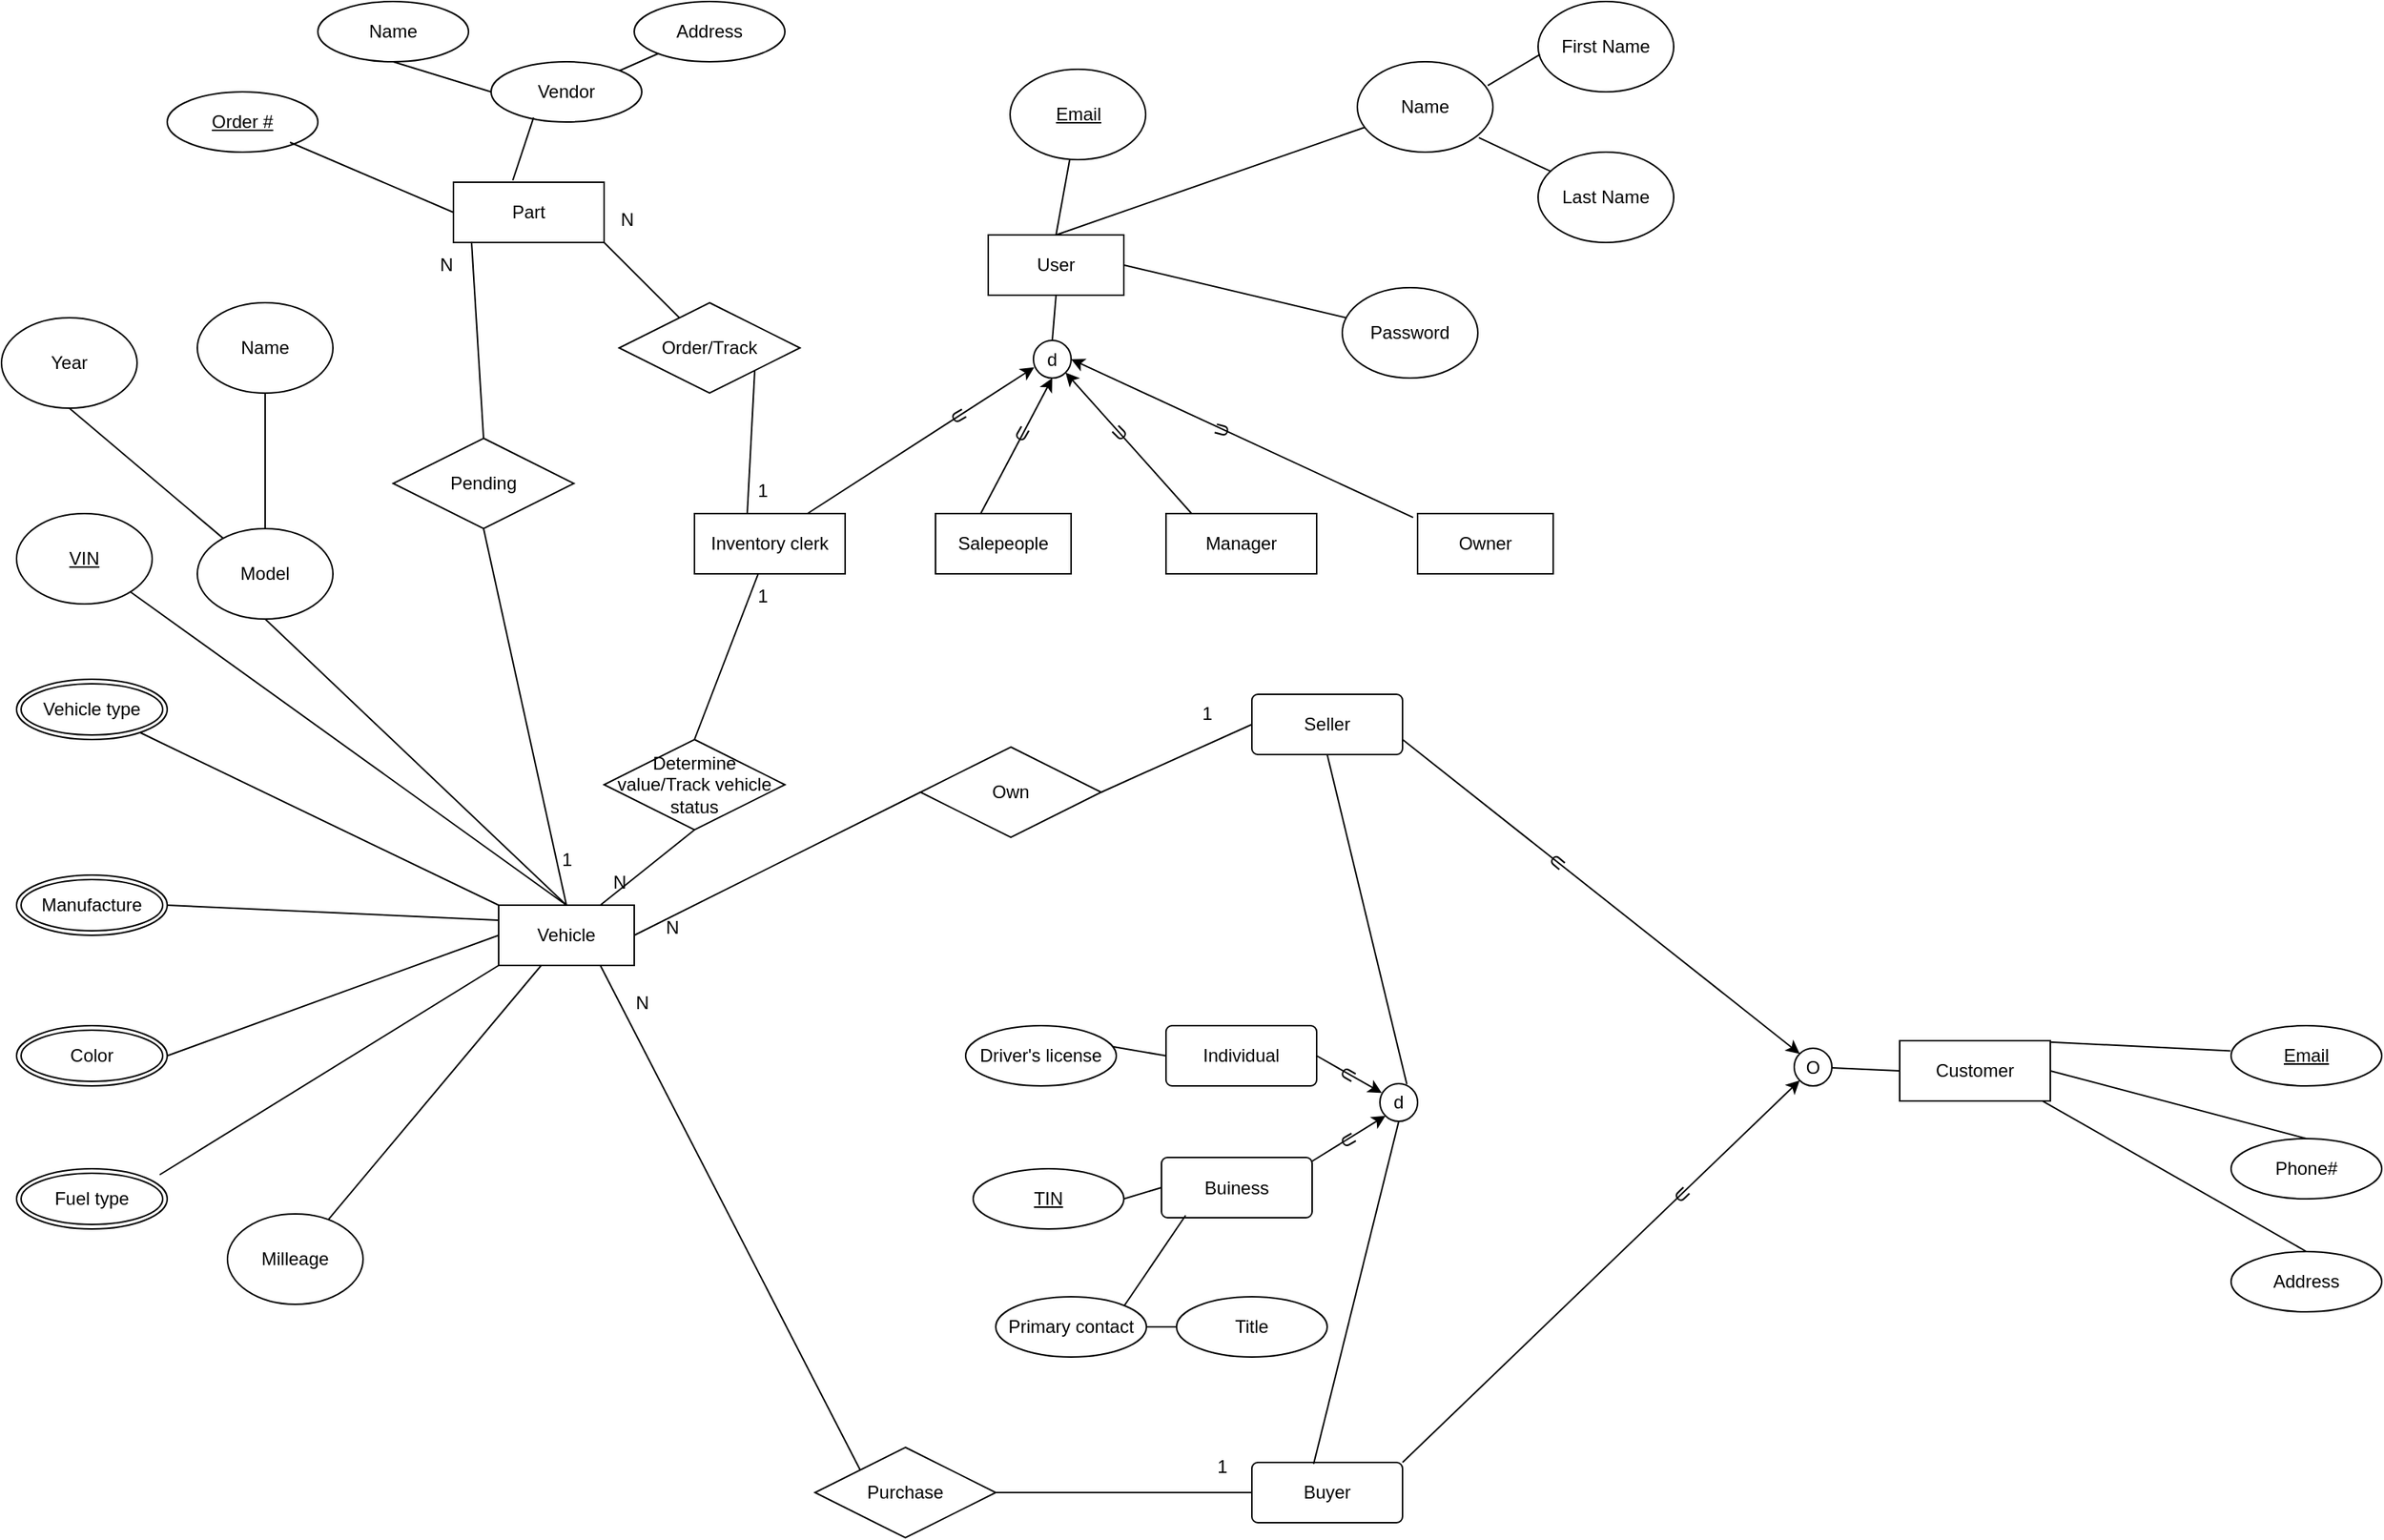 <mxfile version="21.7.4" type="device">
  <diagram id="R2lEEEUBdFMjLlhIrx00" name="Page-1">
    <mxGraphModel dx="1137" dy="581" grid="1" gridSize="10" guides="1" tooltips="1" connect="1" arrows="1" fold="1" page="1" pageScale="1" pageWidth="1700" pageHeight="1100" math="0" shadow="0" extFonts="Permanent Marker^https://fonts.googleapis.com/css?family=Permanent+Marker">
      <root>
        <mxCell id="0" />
        <mxCell id="1" parent="0" />
        <mxCell id="HzuES46PHGPT3fyTjoQ7-1" value="&lt;font style=&quot;font-size: 12px;&quot;&gt;User&lt;/font&gt;" style="rounded=0;whiteSpace=wrap;html=1;" parent="1" vertex="1">
          <mxGeometry x="655" y="165" width="90" height="40" as="geometry" />
        </mxCell>
        <mxCell id="HzuES46PHGPT3fyTjoQ7-4" value="" style="endArrow=none;html=1;rounded=0;entryX=0.5;entryY=0;entryDx=0;entryDy=0;exitX=0.072;exitY=0.717;exitDx=0;exitDy=0;exitPerimeter=0;" parent="1" source="HzuES46PHGPT3fyTjoQ7-5" target="HzuES46PHGPT3fyTjoQ7-1" edge="1">
          <mxGeometry width="50" height="50" relative="1" as="geometry">
            <mxPoint x="910" y="110" as="sourcePoint" />
            <mxPoint x="710" y="260" as="targetPoint" />
          </mxGeometry>
        </mxCell>
        <mxCell id="HzuES46PHGPT3fyTjoQ7-5" value="&lt;font style=&quot;font-size: 12px;&quot;&gt;Name&lt;/font&gt;" style="ellipse;whiteSpace=wrap;html=1;" parent="1" vertex="1">
          <mxGeometry x="900" y="50" width="90" height="60" as="geometry" />
        </mxCell>
        <mxCell id="HzuES46PHGPT3fyTjoQ7-6" value="&lt;font style=&quot;font-size: 12px;&quot;&gt;First Name&lt;/font&gt;" style="ellipse;whiteSpace=wrap;html=1;" parent="1" vertex="1">
          <mxGeometry x="1020" y="10" width="90" height="60" as="geometry" />
        </mxCell>
        <mxCell id="HzuES46PHGPT3fyTjoQ7-7" value="&lt;font style=&quot;font-size: 12px;&quot;&gt;Last Name&lt;/font&gt;" style="ellipse;whiteSpace=wrap;html=1;" parent="1" vertex="1">
          <mxGeometry x="1020" y="110" width="90" height="60" as="geometry" />
        </mxCell>
        <mxCell id="HzuES46PHGPT3fyTjoQ7-10" value="" style="endArrow=none;html=1;rounded=0;entryX=0.014;entryY=0.586;entryDx=0;entryDy=0;entryPerimeter=0;exitX=0.962;exitY=0.263;exitDx=0;exitDy=0;exitPerimeter=0;" parent="1" source="HzuES46PHGPT3fyTjoQ7-5" target="HzuES46PHGPT3fyTjoQ7-6" edge="1">
          <mxGeometry width="50" height="50" relative="1" as="geometry">
            <mxPoint x="770" y="180" as="sourcePoint" />
            <mxPoint x="820" y="130" as="targetPoint" />
          </mxGeometry>
        </mxCell>
        <mxCell id="HzuES46PHGPT3fyTjoQ7-11" value="" style="endArrow=none;html=1;rounded=0;exitX=0.897;exitY=0.841;exitDx=0;exitDy=0;exitPerimeter=0;" parent="1" source="HzuES46PHGPT3fyTjoQ7-5" target="HzuES46PHGPT3fyTjoQ7-7" edge="1">
          <mxGeometry width="50" height="50" relative="1" as="geometry">
            <mxPoint x="997" y="76" as="sourcePoint" />
            <mxPoint x="1031" y="55" as="targetPoint" />
          </mxGeometry>
        </mxCell>
        <mxCell id="HzuES46PHGPT3fyTjoQ7-12" value="&lt;font style=&quot;font-size: 12px;&quot;&gt;&lt;u style=&quot;&quot;&gt;Email&lt;/u&gt;&lt;/font&gt;" style="ellipse;whiteSpace=wrap;html=1;" parent="1" vertex="1">
          <mxGeometry x="669.5" y="55" width="90" height="60" as="geometry" />
        </mxCell>
        <mxCell id="HzuES46PHGPT3fyTjoQ7-13" value="" style="endArrow=none;html=1;rounded=0;exitX=0.5;exitY=0;exitDx=0;exitDy=0;" parent="1" source="HzuES46PHGPT3fyTjoQ7-1" target="HzuES46PHGPT3fyTjoQ7-12" edge="1">
          <mxGeometry width="50" height="50" relative="1" as="geometry">
            <mxPoint x="630.5" y="45" as="sourcePoint" />
            <mxPoint x="680.5" as="targetPoint" />
          </mxGeometry>
        </mxCell>
        <mxCell id="HzuES46PHGPT3fyTjoQ7-14" value="&lt;font style=&quot;font-size: 12px;&quot;&gt;Password&lt;/font&gt;" style="ellipse;whiteSpace=wrap;html=1;" parent="1" vertex="1">
          <mxGeometry x="890" y="200" width="90" height="60" as="geometry" />
        </mxCell>
        <mxCell id="HzuES46PHGPT3fyTjoQ7-15" value="" style="endArrow=none;html=1;rounded=0;exitX=1;exitY=0.5;exitDx=0;exitDy=0;" parent="1" source="HzuES46PHGPT3fyTjoQ7-1" target="HzuES46PHGPT3fyTjoQ7-14" edge="1">
          <mxGeometry width="50" height="50" relative="1" as="geometry">
            <mxPoint x="740" y="220" as="sourcePoint" />
            <mxPoint x="790" y="175" as="targetPoint" />
          </mxGeometry>
        </mxCell>
        <mxCell id="HzuES46PHGPT3fyTjoQ7-22" value="&lt;font style=&quot;font-size: 12px;&quot;&gt;Salepeople&lt;/font&gt;" style="rounded=0;whiteSpace=wrap;html=1;" parent="1" vertex="1">
          <mxGeometry x="620" y="350" width="90" height="40" as="geometry" />
        </mxCell>
        <mxCell id="HzuES46PHGPT3fyTjoQ7-23" value="Inventory clerk" style="whiteSpace=wrap;html=1;align=center;" parent="1" vertex="1">
          <mxGeometry x="460" y="350" width="100" height="40" as="geometry" />
        </mxCell>
        <mxCell id="HzuES46PHGPT3fyTjoQ7-30" value="U" style="text;html=1;align=center;verticalAlign=middle;resizable=0;points=[];autosize=1;strokeColor=none;fillColor=none;rotation=60;" parent="1" vertex="1">
          <mxGeometry x="620" y="270" width="30" height="30" as="geometry" />
        </mxCell>
        <mxCell id="HzuES46PHGPT3fyTjoQ7-34" value="&lt;font style=&quot;font-size: 12px;&quot;&gt;Owner&lt;/font&gt;" style="rounded=0;whiteSpace=wrap;html=1;" parent="1" vertex="1">
          <mxGeometry x="940" y="350" width="90" height="40" as="geometry" />
        </mxCell>
        <mxCell id="HzuES46PHGPT3fyTjoQ7-35" value="Manager" style="whiteSpace=wrap;html=1;align=center;" parent="1" vertex="1">
          <mxGeometry x="773" y="350" width="100" height="40" as="geometry" />
        </mxCell>
        <mxCell id="HzuES46PHGPT3fyTjoQ7-36" value="U" style="text;html=1;align=center;verticalAlign=middle;resizable=0;points=[];autosize=1;strokeColor=none;fillColor=none;rotation=-45;" parent="1" vertex="1">
          <mxGeometry x="727" y="282" width="30" height="30" as="geometry" />
        </mxCell>
        <mxCell id="HzuES46PHGPT3fyTjoQ7-40" value="U" style="text;html=1;align=center;verticalAlign=middle;resizable=0;points=[];autosize=1;strokeColor=none;fillColor=none;rotation=30;" parent="1" vertex="1">
          <mxGeometry x="662" y="282" width="30" height="30" as="geometry" />
        </mxCell>
        <mxCell id="HzuES46PHGPT3fyTjoQ7-41" value="U" style="text;html=1;align=center;verticalAlign=middle;resizable=0;points=[];autosize=1;strokeColor=none;fillColor=none;rotation=-75;" parent="1" vertex="1">
          <mxGeometry x="795" y="280" width="30" height="30" as="geometry" />
        </mxCell>
        <mxCell id="HzuES46PHGPT3fyTjoQ7-46" value="&lt;font style=&quot;font-size: 12px;&quot;&gt;Vehicle&lt;/font&gt;" style="rounded=0;whiteSpace=wrap;html=1;" parent="1" vertex="1">
          <mxGeometry x="330" y="610" width="90" height="40" as="geometry" />
        </mxCell>
        <mxCell id="HzuES46PHGPT3fyTjoQ7-47" value="" style="endArrow=none;html=1;rounded=0;entryX=0.5;entryY=0;entryDx=0;entryDy=0;exitX=0.5;exitY=1;exitDx=0;exitDy=0;" parent="1" source="HzuES46PHGPT3fyTjoQ7-48" target="HzuES46PHGPT3fyTjoQ7-46" edge="1">
          <mxGeometry width="50" height="50" relative="1" as="geometry">
            <mxPoint x="440" y="560" as="sourcePoint" />
            <mxPoint x="240" y="710" as="targetPoint" />
          </mxGeometry>
        </mxCell>
        <mxCell id="HzuES46PHGPT3fyTjoQ7-48" value="&lt;font style=&quot;font-size: 12px;&quot;&gt;Model&lt;/font&gt;" style="ellipse;whiteSpace=wrap;html=1;" parent="1" vertex="1">
          <mxGeometry x="130" y="360" width="90" height="60" as="geometry" />
        </mxCell>
        <mxCell id="HzuES46PHGPT3fyTjoQ7-49" value="Year" style="ellipse;whiteSpace=wrap;html=1;" parent="1" vertex="1">
          <mxGeometry y="220" width="90" height="60" as="geometry" />
        </mxCell>
        <mxCell id="HzuES46PHGPT3fyTjoQ7-50" value="Name" style="ellipse;whiteSpace=wrap;html=1;" parent="1" vertex="1">
          <mxGeometry x="130" y="210" width="90" height="60" as="geometry" />
        </mxCell>
        <mxCell id="HzuES46PHGPT3fyTjoQ7-51" value="" style="endArrow=none;html=1;rounded=0;entryX=0.5;entryY=1;entryDx=0;entryDy=0;" parent="1" source="HzuES46PHGPT3fyTjoQ7-48" target="HzuES46PHGPT3fyTjoQ7-49" edge="1">
          <mxGeometry width="50" height="50" relative="1" as="geometry">
            <mxPoint x="300" y="630" as="sourcePoint" />
            <mxPoint x="350" y="580" as="targetPoint" />
          </mxGeometry>
        </mxCell>
        <mxCell id="HzuES46PHGPT3fyTjoQ7-52" value="" style="endArrow=none;html=1;rounded=0;exitX=0.5;exitY=0;exitDx=0;exitDy=0;" parent="1" source="HzuES46PHGPT3fyTjoQ7-48" target="HzuES46PHGPT3fyTjoQ7-50" edge="1">
          <mxGeometry width="50" height="50" relative="1" as="geometry">
            <mxPoint x="527" y="526" as="sourcePoint" />
            <mxPoint x="561" y="505" as="targetPoint" />
          </mxGeometry>
        </mxCell>
        <mxCell id="HzuES46PHGPT3fyTjoQ7-53" value="&lt;font style=&quot;font-size: 12px;&quot;&gt;&lt;u style=&quot;&quot;&gt;VIN&lt;/u&gt;&lt;/font&gt;" style="ellipse;whiteSpace=wrap;html=1;" parent="1" vertex="1">
          <mxGeometry x="10" y="350" width="90" height="60" as="geometry" />
        </mxCell>
        <mxCell id="HzuES46PHGPT3fyTjoQ7-54" value="" style="endArrow=none;html=1;rounded=0;exitX=0.5;exitY=0;exitDx=0;exitDy=0;" parent="1" source="HzuES46PHGPT3fyTjoQ7-46" target="HzuES46PHGPT3fyTjoQ7-53" edge="1">
          <mxGeometry width="50" height="50" relative="1" as="geometry">
            <mxPoint x="160.5" y="495" as="sourcePoint" />
            <mxPoint x="210.5" y="450" as="targetPoint" />
          </mxGeometry>
        </mxCell>
        <mxCell id="HzuES46PHGPT3fyTjoQ7-55" value="Milleage" style="ellipse;whiteSpace=wrap;html=1;" parent="1" vertex="1">
          <mxGeometry x="150" y="815" width="90" height="60" as="geometry" />
        </mxCell>
        <mxCell id="HzuES46PHGPT3fyTjoQ7-56" value="" style="endArrow=none;html=1;rounded=0;" parent="1" source="HzuES46PHGPT3fyTjoQ7-46" target="HzuES46PHGPT3fyTjoQ7-55" edge="1">
          <mxGeometry width="50" height="50" relative="1" as="geometry">
            <mxPoint x="270" y="670" as="sourcePoint" />
            <mxPoint x="320" y="625" as="targetPoint" />
          </mxGeometry>
        </mxCell>
        <mxCell id="HzuES46PHGPT3fyTjoQ7-94" value="Vehicle type" style="ellipse;shape=doubleEllipse;margin=3;whiteSpace=wrap;html=1;align=center;" parent="1" vertex="1">
          <mxGeometry x="10" y="460" width="100" height="40" as="geometry" />
        </mxCell>
        <mxCell id="HzuES46PHGPT3fyTjoQ7-95" value="" style="endArrow=none;html=1;rounded=0;exitX=0;exitY=0;exitDx=0;exitDy=0;" parent="1" source="HzuES46PHGPT3fyTjoQ7-46" target="HzuES46PHGPT3fyTjoQ7-94" edge="1">
          <mxGeometry width="50" height="50" relative="1" as="geometry">
            <mxPoint x="160" y="560" as="sourcePoint" />
            <mxPoint x="210" y="510" as="targetPoint" />
          </mxGeometry>
        </mxCell>
        <mxCell id="HzuES46PHGPT3fyTjoQ7-96" value="Manufacture" style="ellipse;shape=doubleEllipse;margin=3;whiteSpace=wrap;html=1;align=center;" parent="1" vertex="1">
          <mxGeometry x="10" y="590" width="100" height="40" as="geometry" />
        </mxCell>
        <mxCell id="HzuES46PHGPT3fyTjoQ7-97" value="" style="endArrow=none;html=1;rounded=0;entryX=0;entryY=0.25;entryDx=0;entryDy=0;exitX=1;exitY=0.5;exitDx=0;exitDy=0;" parent="1" source="HzuES46PHGPT3fyTjoQ7-96" target="HzuES46PHGPT3fyTjoQ7-46" edge="1">
          <mxGeometry width="50" height="50" relative="1" as="geometry">
            <mxPoint x="110" y="620" as="sourcePoint" />
            <mxPoint x="160" y="570" as="targetPoint" />
          </mxGeometry>
        </mxCell>
        <mxCell id="HzuES46PHGPT3fyTjoQ7-98" value="Color" style="ellipse;shape=doubleEllipse;margin=3;whiteSpace=wrap;html=1;align=center;" parent="1" vertex="1">
          <mxGeometry x="10" y="690" width="100" height="40" as="geometry" />
        </mxCell>
        <mxCell id="HzuES46PHGPT3fyTjoQ7-99" value="" style="endArrow=none;html=1;rounded=0;exitX=1;exitY=0.5;exitDx=0;exitDy=0;entryX=0;entryY=0.5;entryDx=0;entryDy=0;" parent="1" source="HzuES46PHGPT3fyTjoQ7-98" target="HzuES46PHGPT3fyTjoQ7-46" edge="1">
          <mxGeometry width="50" height="50" relative="1" as="geometry">
            <mxPoint x="120" y="670" as="sourcePoint" />
            <mxPoint x="170" y="620" as="targetPoint" />
          </mxGeometry>
        </mxCell>
        <mxCell id="HzuES46PHGPT3fyTjoQ7-100" value="Fuel type" style="ellipse;shape=doubleEllipse;margin=3;whiteSpace=wrap;html=1;align=center;" parent="1" vertex="1">
          <mxGeometry x="10" y="785" width="100" height="40" as="geometry" />
        </mxCell>
        <mxCell id="HzuES46PHGPT3fyTjoQ7-101" value="" style="endArrow=none;html=1;rounded=0;exitX=0.95;exitY=0.1;exitDx=0;exitDy=0;exitPerimeter=0;entryX=0;entryY=1;entryDx=0;entryDy=0;" parent="1" source="HzuES46PHGPT3fyTjoQ7-100" target="HzuES46PHGPT3fyTjoQ7-46" edge="1">
          <mxGeometry width="50" height="50" relative="1" as="geometry">
            <mxPoint x="120" y="670" as="sourcePoint" />
            <mxPoint x="170" y="620" as="targetPoint" />
          </mxGeometry>
        </mxCell>
        <mxCell id="HzuES46PHGPT3fyTjoQ7-103" value="Pending" style="shape=rhombus;perimeter=rhombusPerimeter;whiteSpace=wrap;html=1;align=center;" parent="1" vertex="1">
          <mxGeometry x="260" y="300" width="120" height="60" as="geometry" />
        </mxCell>
        <mxCell id="HzuES46PHGPT3fyTjoQ7-104" value="" style="endArrow=none;html=1;rounded=0;exitX=0.5;exitY=0;exitDx=0;exitDy=0;" parent="1" source="HzuES46PHGPT3fyTjoQ7-46" edge="1">
          <mxGeometry width="50" height="50" relative="1" as="geometry">
            <mxPoint x="300" y="670" as="sourcePoint" />
            <mxPoint x="320" y="360" as="targetPoint" />
          </mxGeometry>
        </mxCell>
        <mxCell id="HzuES46PHGPT3fyTjoQ7-110" value="Determine value/Track vehicle status" style="shape=rhombus;perimeter=rhombusPerimeter;whiteSpace=wrap;html=1;align=center;" parent="1" vertex="1">
          <mxGeometry x="400" y="500" width="120" height="60" as="geometry" />
        </mxCell>
        <mxCell id="HzuES46PHGPT3fyTjoQ7-111" value="" style="endArrow=none;html=1;rounded=0;exitX=0.5;exitY=0;exitDx=0;exitDy=0;" parent="1" source="HzuES46PHGPT3fyTjoQ7-110" target="HzuES46PHGPT3fyTjoQ7-23" edge="1">
          <mxGeometry width="50" height="50" relative="1" as="geometry">
            <mxPoint x="420" y="670" as="sourcePoint" />
            <mxPoint x="470" y="620" as="targetPoint" />
          </mxGeometry>
        </mxCell>
        <mxCell id="HzuES46PHGPT3fyTjoQ7-112" value="" style="endArrow=none;html=1;rounded=0;entryX=0.5;entryY=1;entryDx=0;entryDy=0;exitX=0.75;exitY=0;exitDx=0;exitDy=0;" parent="1" source="HzuES46PHGPT3fyTjoQ7-46" target="HzuES46PHGPT3fyTjoQ7-110" edge="1">
          <mxGeometry width="50" height="50" relative="1" as="geometry">
            <mxPoint x="420" y="670" as="sourcePoint" />
            <mxPoint x="470" y="620" as="targetPoint" />
          </mxGeometry>
        </mxCell>
        <mxCell id="HzuES46PHGPT3fyTjoQ7-113" value="Order/Track" style="shape=rhombus;perimeter=rhombusPerimeter;whiteSpace=wrap;html=1;align=center;" parent="1" vertex="1">
          <mxGeometry x="410" y="210" width="120" height="60" as="geometry" />
        </mxCell>
        <mxCell id="HzuES46PHGPT3fyTjoQ7-114" value="" style="endArrow=none;html=1;rounded=0;entryX=0.35;entryY=0.013;entryDx=0;entryDy=0;exitX=1;exitY=1;exitDx=0;exitDy=0;entryPerimeter=0;" parent="1" source="HzuES46PHGPT3fyTjoQ7-113" target="HzuES46PHGPT3fyTjoQ7-23" edge="1">
          <mxGeometry width="50" height="50" relative="1" as="geometry">
            <mxPoint x="420" y="670" as="sourcePoint" />
            <mxPoint x="470" y="620" as="targetPoint" />
          </mxGeometry>
        </mxCell>
        <mxCell id="HzuES46PHGPT3fyTjoQ7-116" value="1" style="text;html=1;align=center;verticalAlign=middle;resizable=0;points=[];autosize=1;strokeColor=none;fillColor=none;" parent="1" vertex="1">
          <mxGeometry x="490" y="390" width="30" height="30" as="geometry" />
        </mxCell>
        <mxCell id="HzuES46PHGPT3fyTjoQ7-118" value="Part" style="whiteSpace=wrap;html=1;align=center;" parent="1" vertex="1">
          <mxGeometry x="300" y="130" width="100" height="40" as="geometry" />
        </mxCell>
        <mxCell id="HzuES46PHGPT3fyTjoQ7-119" value="N" style="text;html=1;align=center;verticalAlign=middle;resizable=0;points=[];autosize=1;strokeColor=none;fillColor=none;" parent="1" vertex="1">
          <mxGeometry x="395" y="580" width="30" height="30" as="geometry" />
        </mxCell>
        <mxCell id="HzuES46PHGPT3fyTjoQ7-120" value="" style="endArrow=none;html=1;rounded=0;exitX=0.5;exitY=0;exitDx=0;exitDy=0;entryX=0.12;entryY=0.986;entryDx=0;entryDy=0;entryPerimeter=0;" parent="1" source="HzuES46PHGPT3fyTjoQ7-103" target="HzuES46PHGPT3fyTjoQ7-118" edge="1">
          <mxGeometry width="50" height="50" relative="1" as="geometry">
            <mxPoint x="380" y="660" as="sourcePoint" />
            <mxPoint x="430" y="610" as="targetPoint" />
          </mxGeometry>
        </mxCell>
        <mxCell id="HzuES46PHGPT3fyTjoQ7-121" value="Order #" style="ellipse;whiteSpace=wrap;html=1;align=center;fontStyle=4;" parent="1" vertex="1">
          <mxGeometry x="110" y="70" width="100" height="40" as="geometry" />
        </mxCell>
        <mxCell id="HzuES46PHGPT3fyTjoQ7-122" value="" style="endArrow=none;html=1;rounded=0;exitX=0.815;exitY=0.838;exitDx=0;exitDy=0;exitPerimeter=0;" parent="1" source="HzuES46PHGPT3fyTjoQ7-121" edge="1">
          <mxGeometry width="50" height="50" relative="1" as="geometry">
            <mxPoint x="380" y="730" as="sourcePoint" />
            <mxPoint x="300" y="150" as="targetPoint" />
          </mxGeometry>
        </mxCell>
        <mxCell id="HzuES46PHGPT3fyTjoQ7-123" value="" style="endArrow=none;html=1;rounded=0;exitX=1;exitY=1;exitDx=0;exitDy=0;" parent="1" source="HzuES46PHGPT3fyTjoQ7-118" target="HzuES46PHGPT3fyTjoQ7-113" edge="1">
          <mxGeometry width="50" height="50" relative="1" as="geometry">
            <mxPoint x="380" y="590" as="sourcePoint" />
            <mxPoint x="430" y="540" as="targetPoint" />
          </mxGeometry>
        </mxCell>
        <mxCell id="HzuES46PHGPT3fyTjoQ7-124" value="1" style="text;html=1;align=center;verticalAlign=middle;resizable=0;points=[];autosize=1;strokeColor=none;fillColor=none;" parent="1" vertex="1">
          <mxGeometry x="490" y="320" width="30" height="30" as="geometry" />
        </mxCell>
        <mxCell id="HzuES46PHGPT3fyTjoQ7-126" value="Vendor" style="ellipse;whiteSpace=wrap;html=1;align=center;" parent="1" vertex="1">
          <mxGeometry x="325" y="50" width="100" height="40" as="geometry" />
        </mxCell>
        <mxCell id="HzuES46PHGPT3fyTjoQ7-131" value="" style="endArrow=none;html=1;rounded=0;entryX=0.282;entryY=0.927;entryDx=0;entryDy=0;entryPerimeter=0;exitX=0.394;exitY=-0.031;exitDx=0;exitDy=0;exitPerimeter=0;" parent="1" source="HzuES46PHGPT3fyTjoQ7-118" target="HzuES46PHGPT3fyTjoQ7-126" edge="1">
          <mxGeometry width="50" height="50" relative="1" as="geometry">
            <mxPoint x="370" y="900" as="sourcePoint" />
            <mxPoint x="420" y="850" as="targetPoint" />
          </mxGeometry>
        </mxCell>
        <mxCell id="HzuES46PHGPT3fyTjoQ7-132" value="Name" style="ellipse;whiteSpace=wrap;html=1;align=center;" parent="1" vertex="1">
          <mxGeometry x="210" y="10" width="100" height="40" as="geometry" />
        </mxCell>
        <mxCell id="HzuES46PHGPT3fyTjoQ7-133" value="Address" style="ellipse;whiteSpace=wrap;html=1;align=center;" parent="1" vertex="1">
          <mxGeometry x="420" y="10" width="100" height="40" as="geometry" />
        </mxCell>
        <mxCell id="HzuES46PHGPT3fyTjoQ7-134" value="" style="endArrow=none;html=1;rounded=0;entryX=0;entryY=0.5;entryDx=0;entryDy=0;exitX=0.5;exitY=1;exitDx=0;exitDy=0;" parent="1" source="HzuES46PHGPT3fyTjoQ7-132" target="HzuES46PHGPT3fyTjoQ7-126" edge="1">
          <mxGeometry width="50" height="50" relative="1" as="geometry">
            <mxPoint x="350" y="1060" as="sourcePoint" />
            <mxPoint x="400" y="1010" as="targetPoint" />
          </mxGeometry>
        </mxCell>
        <mxCell id="HzuES46PHGPT3fyTjoQ7-135" value="" style="endArrow=none;html=1;rounded=0;entryX=1;entryY=0;entryDx=0;entryDy=0;" parent="1" source="HzuES46PHGPT3fyTjoQ7-133" target="HzuES46PHGPT3fyTjoQ7-126" edge="1">
          <mxGeometry width="50" height="50" relative="1" as="geometry">
            <mxPoint x="380" y="1060" as="sourcePoint" />
            <mxPoint x="430" y="1010" as="targetPoint" />
          </mxGeometry>
        </mxCell>
        <mxCell id="HzuES46PHGPT3fyTjoQ7-136" value="1" style="text;html=1;align=center;verticalAlign=middle;resizable=0;points=[];autosize=1;strokeColor=none;fillColor=none;" parent="1" vertex="1">
          <mxGeometry x="360" y="565" width="30" height="30" as="geometry" />
        </mxCell>
        <mxCell id="HzuES46PHGPT3fyTjoQ7-137" value="N" style="text;html=1;align=center;verticalAlign=middle;resizable=0;points=[];autosize=1;strokeColor=none;fillColor=none;" parent="1" vertex="1">
          <mxGeometry x="280" y="170" width="30" height="30" as="geometry" />
        </mxCell>
        <mxCell id="HzuES46PHGPT3fyTjoQ7-140" value="" style="endArrow=none;html=1;rounded=0;entryX=0.942;entryY=0.992;entryDx=0;entryDy=0;exitX=0.5;exitY=0;exitDx=0;exitDy=0;entryPerimeter=0;" parent="1" source="HzuES46PHGPT3fyTjoQ7-141" target="HzuES46PHGPT3fyTjoQ7-151" edge="1">
          <mxGeometry width="50" height="50" relative="1" as="geometry">
            <mxPoint x="1250" y="660" as="sourcePoint" />
            <mxPoint x="840" y="940" as="targetPoint" />
          </mxGeometry>
        </mxCell>
        <mxCell id="HzuES46PHGPT3fyTjoQ7-141" value="Address" style="ellipse;whiteSpace=wrap;html=1;align=center;" parent="1" vertex="1">
          <mxGeometry x="1480" y="840" width="100" height="40" as="geometry" />
        </mxCell>
        <mxCell id="HzuES46PHGPT3fyTjoQ7-142" value="Phone#" style="ellipse;whiteSpace=wrap;html=1;align=center;" parent="1" vertex="1">
          <mxGeometry x="1480" y="765" width="100" height="40" as="geometry" />
        </mxCell>
        <mxCell id="HzuES46PHGPT3fyTjoQ7-143" value="&lt;u&gt;Email&lt;/u&gt;" style="ellipse;whiteSpace=wrap;html=1;align=center;" parent="1" vertex="1">
          <mxGeometry x="1480" y="690" width="100" height="40" as="geometry" />
        </mxCell>
        <mxCell id="HzuES46PHGPT3fyTjoQ7-144" value="" style="endArrow=none;html=1;rounded=0;exitX=0.5;exitY=0;exitDx=0;exitDy=0;entryX=1;entryY=0.5;entryDx=0;entryDy=0;" parent="1" source="HzuES46PHGPT3fyTjoQ7-142" target="HzuES46PHGPT3fyTjoQ7-151" edge="1">
          <mxGeometry width="50" height="50" relative="1" as="geometry">
            <mxPoint x="1350" y="660" as="sourcePoint" />
            <mxPoint x="890" y="940" as="targetPoint" />
          </mxGeometry>
        </mxCell>
        <mxCell id="HzuES46PHGPT3fyTjoQ7-145" value="" style="endArrow=none;html=1;rounded=0;exitX=0.917;exitY=0.013;exitDx=0;exitDy=0;entryX=-0.004;entryY=0.418;entryDx=0;entryDy=0;entryPerimeter=0;exitPerimeter=0;" parent="1" source="HzuES46PHGPT3fyTjoQ7-151" target="HzuES46PHGPT3fyTjoQ7-143" edge="1">
          <mxGeometry width="50" height="50" relative="1" as="geometry">
            <mxPoint x="940" y="940" as="sourcePoint" />
            <mxPoint x="1470" y="600" as="targetPoint" />
          </mxGeometry>
        </mxCell>
        <mxCell id="HzuES46PHGPT3fyTjoQ7-146" value="N" style="text;html=1;align=center;verticalAlign=middle;resizable=0;points=[];autosize=1;strokeColor=none;fillColor=none;" parent="1" vertex="1">
          <mxGeometry x="400" y="140" width="30" height="30" as="geometry" />
        </mxCell>
        <mxCell id="HzuES46PHGPT3fyTjoQ7-149" value="" style="endArrow=none;html=1;rounded=0;" parent="1" target="HzuES46PHGPT3fyTjoQ7-148" edge="1">
          <mxGeometry width="50" height="50" relative="1" as="geometry">
            <mxPoint x="1259.998" y="720" as="sourcePoint" />
            <mxPoint x="1207.75" y="660" as="targetPoint" />
          </mxGeometry>
        </mxCell>
        <mxCell id="HzuES46PHGPT3fyTjoQ7-148" value="O" style="ellipse;whiteSpace=wrap;html=1;aspect=fixed;" parent="1" vertex="1">
          <mxGeometry x="1190" y="705" width="25" height="25" as="geometry" />
        </mxCell>
        <mxCell id="HzuES46PHGPT3fyTjoQ7-150" value="Buyer" style="rounded=1;arcSize=10;whiteSpace=wrap;html=1;align=center;" parent="1" vertex="1">
          <mxGeometry x="830" y="980" width="100" height="40" as="geometry" />
        </mxCell>
        <mxCell id="HzuES46PHGPT3fyTjoQ7-151" value="Customer" style="whiteSpace=wrap;html=1;align=center;" parent="1" vertex="1">
          <mxGeometry x="1260" y="700" width="100" height="40" as="geometry" />
        </mxCell>
        <mxCell id="HzuES46PHGPT3fyTjoQ7-152" value="Seller" style="rounded=1;arcSize=10;whiteSpace=wrap;html=1;align=center;" parent="1" vertex="1">
          <mxGeometry x="830" y="470" width="100" height="40" as="geometry" />
        </mxCell>
        <mxCell id="HzuES46PHGPT3fyTjoQ7-154" value="Individual" style="rounded=1;arcSize=10;whiteSpace=wrap;html=1;align=center;" parent="1" vertex="1">
          <mxGeometry x="773" y="690" width="100" height="40" as="geometry" />
        </mxCell>
        <mxCell id="HzuES46PHGPT3fyTjoQ7-155" value="Buiness" style="rounded=1;arcSize=10;whiteSpace=wrap;html=1;align=center;" parent="1" vertex="1">
          <mxGeometry x="770" y="777.5" width="100" height="40" as="geometry" />
        </mxCell>
        <mxCell id="HzuES46PHGPT3fyTjoQ7-157" value="d" style="ellipse;whiteSpace=wrap;html=1;aspect=fixed;" parent="1" vertex="1">
          <mxGeometry x="915" y="728.5" width="25" height="25" as="geometry" />
        </mxCell>
        <mxCell id="HzuES46PHGPT3fyTjoQ7-160" value="" style="endArrow=none;html=1;rounded=0;entryX=0.5;entryY=1;entryDx=0;entryDy=0;exitX=0.714;exitY=0.017;exitDx=0;exitDy=0;exitPerimeter=0;" parent="1" source="HzuES46PHGPT3fyTjoQ7-157" target="HzuES46PHGPT3fyTjoQ7-152" edge="1">
          <mxGeometry width="50" height="50" relative="1" as="geometry">
            <mxPoint x="870" y="640" as="sourcePoint" />
            <mxPoint x="920" y="590" as="targetPoint" />
          </mxGeometry>
        </mxCell>
        <mxCell id="HzuES46PHGPT3fyTjoQ7-161" value="" style="endArrow=none;html=1;rounded=0;entryX=0.5;entryY=1;entryDx=0;entryDy=0;exitX=0.41;exitY=0.025;exitDx=0;exitDy=0;exitPerimeter=0;" parent="1" source="HzuES46PHGPT3fyTjoQ7-150" target="HzuES46PHGPT3fyTjoQ7-157" edge="1">
          <mxGeometry width="50" height="50" relative="1" as="geometry">
            <mxPoint x="900" y="790" as="sourcePoint" />
            <mxPoint x="950" y="740" as="targetPoint" />
          </mxGeometry>
        </mxCell>
        <mxCell id="HzuES46PHGPT3fyTjoQ7-162" value="Primary contact" style="ellipse;whiteSpace=wrap;html=1;align=center;" parent="1" vertex="1">
          <mxGeometry x="660" y="870" width="100" height="40" as="geometry" />
        </mxCell>
        <mxCell id="HzuES46PHGPT3fyTjoQ7-163" value="&lt;u&gt;TIN&lt;/u&gt;" style="ellipse;whiteSpace=wrap;html=1;align=center;" parent="1" vertex="1">
          <mxGeometry x="645" y="785" width="100" height="40" as="geometry" />
        </mxCell>
        <mxCell id="HzuES46PHGPT3fyTjoQ7-164" value="Title" style="ellipse;whiteSpace=wrap;html=1;align=center;" parent="1" vertex="1">
          <mxGeometry x="780" y="870" width="100" height="40" as="geometry" />
        </mxCell>
        <mxCell id="HzuES46PHGPT3fyTjoQ7-165" value="" style="endArrow=none;html=1;rounded=0;entryX=0;entryY=0.5;entryDx=0;entryDy=0;exitX=1;exitY=0.5;exitDx=0;exitDy=0;" parent="1" source="HzuES46PHGPT3fyTjoQ7-163" target="HzuES46PHGPT3fyTjoQ7-155" edge="1">
          <mxGeometry width="50" height="50" relative="1" as="geometry">
            <mxPoint x="700" y="780" as="sourcePoint" />
            <mxPoint x="750" y="730" as="targetPoint" />
          </mxGeometry>
        </mxCell>
        <mxCell id="HzuES46PHGPT3fyTjoQ7-166" value="" style="endArrow=none;html=1;rounded=0;entryX=0.16;entryY=0.963;entryDx=0;entryDy=0;entryPerimeter=0;exitX=1;exitY=0;exitDx=0;exitDy=0;" parent="1" source="HzuES46PHGPT3fyTjoQ7-162" target="HzuES46PHGPT3fyTjoQ7-155" edge="1">
          <mxGeometry width="50" height="50" relative="1" as="geometry">
            <mxPoint x="710" y="890" as="sourcePoint" />
            <mxPoint x="760" y="840" as="targetPoint" />
          </mxGeometry>
        </mxCell>
        <mxCell id="HzuES46PHGPT3fyTjoQ7-167" value="" style="endArrow=none;html=1;rounded=0;exitX=0;exitY=0.5;exitDx=0;exitDy=0;entryX=1;entryY=0.5;entryDx=0;entryDy=0;" parent="1" source="HzuES46PHGPT3fyTjoQ7-164" target="HzuES46PHGPT3fyTjoQ7-162" edge="1">
          <mxGeometry width="50" height="50" relative="1" as="geometry">
            <mxPoint x="720" y="980" as="sourcePoint" />
            <mxPoint x="770" y="930" as="targetPoint" />
          </mxGeometry>
        </mxCell>
        <mxCell id="HzuES46PHGPT3fyTjoQ7-169" value="Driver&#39;s license" style="ellipse;whiteSpace=wrap;html=1;align=center;" parent="1" vertex="1">
          <mxGeometry x="640" y="690" width="100" height="40" as="geometry" />
        </mxCell>
        <mxCell id="HzuES46PHGPT3fyTjoQ7-170" value="" style="endArrow=none;html=1;rounded=0;entryX=0;entryY=0.5;entryDx=0;entryDy=0;exitX=0.98;exitY=0.35;exitDx=0;exitDy=0;exitPerimeter=0;" parent="1" source="HzuES46PHGPT3fyTjoQ7-169" target="HzuES46PHGPT3fyTjoQ7-154" edge="1">
          <mxGeometry width="50" height="50" relative="1" as="geometry">
            <mxPoint x="740" y="690" as="sourcePoint" />
            <mxPoint x="790" y="640" as="targetPoint" />
          </mxGeometry>
        </mxCell>
        <mxCell id="HzuES46PHGPT3fyTjoQ7-171" value="U" style="text;html=1;align=center;verticalAlign=middle;resizable=0;points=[];autosize=1;strokeColor=none;fillColor=none;rotation=120;" parent="1" vertex="1">
          <mxGeometry x="879" y="707" width="30" height="30" as="geometry" />
        </mxCell>
        <mxCell id="HzuES46PHGPT3fyTjoQ7-173" value="U" style="text;html=1;align=center;verticalAlign=middle;resizable=0;points=[];autosize=1;strokeColor=none;fillColor=none;rotation=60;" parent="1" vertex="1">
          <mxGeometry x="879" y="750.5" width="30" height="30" as="geometry" />
        </mxCell>
        <mxCell id="HzuES46PHGPT3fyTjoQ7-174" value="U" style="text;html=1;align=center;verticalAlign=middle;resizable=0;points=[];autosize=1;strokeColor=none;fillColor=none;rotation=46;" parent="1" vertex="1">
          <mxGeometry x="1100" y="787" width="30" height="30" as="geometry" />
        </mxCell>
        <mxCell id="HzuES46PHGPT3fyTjoQ7-175" value="U" style="text;html=1;align=center;verticalAlign=middle;resizable=0;points=[];autosize=1;strokeColor=none;fillColor=none;rotation=130;" parent="1" vertex="1">
          <mxGeometry x="1018" y="566" width="30" height="30" as="geometry" />
        </mxCell>
        <mxCell id="HzuES46PHGPT3fyTjoQ7-177" value="Own" style="shape=rhombus;perimeter=rhombusPerimeter;whiteSpace=wrap;html=1;align=center;" parent="1" vertex="1">
          <mxGeometry x="610" y="505" width="120" height="60" as="geometry" />
        </mxCell>
        <mxCell id="HzuES46PHGPT3fyTjoQ7-178" value="" style="endArrow=none;html=1;rounded=0;exitX=1;exitY=0.5;exitDx=0;exitDy=0;entryX=0;entryY=0.5;entryDx=0;entryDy=0;" parent="1" source="HzuES46PHGPT3fyTjoQ7-177" target="HzuES46PHGPT3fyTjoQ7-152" edge="1">
          <mxGeometry width="50" height="50" relative="1" as="geometry">
            <mxPoint x="800" y="580" as="sourcePoint" />
            <mxPoint x="850" y="530" as="targetPoint" />
          </mxGeometry>
        </mxCell>
        <mxCell id="HzuES46PHGPT3fyTjoQ7-179" value="" style="endArrow=none;html=1;rounded=0;exitX=1;exitY=0.5;exitDx=0;exitDy=0;entryX=0;entryY=0.5;entryDx=0;entryDy=0;" parent="1" source="HzuES46PHGPT3fyTjoQ7-46" target="HzuES46PHGPT3fyTjoQ7-177" edge="1">
          <mxGeometry width="50" height="50" relative="1" as="geometry">
            <mxPoint x="530" y="650" as="sourcePoint" />
            <mxPoint x="580" y="600" as="targetPoint" />
          </mxGeometry>
        </mxCell>
        <mxCell id="HzuES46PHGPT3fyTjoQ7-180" value="Purchase" style="shape=rhombus;perimeter=rhombusPerimeter;whiteSpace=wrap;html=1;align=center;" parent="1" vertex="1">
          <mxGeometry x="540" y="970" width="120" height="60" as="geometry" />
        </mxCell>
        <mxCell id="HzuES46PHGPT3fyTjoQ7-181" value="" style="endArrow=none;html=1;rounded=0;entryX=0.75;entryY=1;entryDx=0;entryDy=0;exitX=0;exitY=0;exitDx=0;exitDy=0;" parent="1" source="HzuES46PHGPT3fyTjoQ7-180" target="HzuES46PHGPT3fyTjoQ7-46" edge="1">
          <mxGeometry width="50" height="50" relative="1" as="geometry">
            <mxPoint x="490" y="920" as="sourcePoint" />
            <mxPoint x="540" y="870" as="targetPoint" />
          </mxGeometry>
        </mxCell>
        <mxCell id="HzuES46PHGPT3fyTjoQ7-182" value="" style="endArrow=none;html=1;rounded=0;entryX=0;entryY=0.5;entryDx=0;entryDy=0;exitX=1;exitY=0.5;exitDx=0;exitDy=0;" parent="1" source="HzuES46PHGPT3fyTjoQ7-180" target="HzuES46PHGPT3fyTjoQ7-150" edge="1">
          <mxGeometry width="50" height="50" relative="1" as="geometry">
            <mxPoint x="730" y="1040" as="sourcePoint" />
            <mxPoint x="780" y="990" as="targetPoint" />
          </mxGeometry>
        </mxCell>
        <mxCell id="HzuES46PHGPT3fyTjoQ7-183" value="N" style="text;html=1;align=center;verticalAlign=middle;resizable=0;points=[];autosize=1;strokeColor=none;fillColor=none;" parent="1" vertex="1">
          <mxGeometry x="410" y="660" width="30" height="30" as="geometry" />
        </mxCell>
        <mxCell id="HzuES46PHGPT3fyTjoQ7-184" value="N" style="text;html=1;align=center;verticalAlign=middle;resizable=0;points=[];autosize=1;strokeColor=none;fillColor=none;" parent="1" vertex="1">
          <mxGeometry x="430" y="610" width="30" height="30" as="geometry" />
        </mxCell>
        <mxCell id="HzuES46PHGPT3fyTjoQ7-185" value="1" style="text;html=1;align=center;verticalAlign=middle;resizable=0;points=[];autosize=1;strokeColor=none;fillColor=none;" parent="1" vertex="1">
          <mxGeometry x="795" y="968" width="30" height="30" as="geometry" />
        </mxCell>
        <mxCell id="HzuES46PHGPT3fyTjoQ7-186" value="1" style="text;html=1;align=center;verticalAlign=middle;resizable=0;points=[];autosize=1;strokeColor=none;fillColor=none;" parent="1" vertex="1">
          <mxGeometry x="785" y="468" width="30" height="30" as="geometry" />
        </mxCell>
        <mxCell id="HzuES46PHGPT3fyTjoQ7-187" value="" style="endArrow=classic;html=1;rounded=0;entryX=0;entryY=1;entryDx=0;entryDy=0;exitX=1;exitY=0;exitDx=0;exitDy=0;" parent="1" source="HzuES46PHGPT3fyTjoQ7-150" target="HzuES46PHGPT3fyTjoQ7-148" edge="1">
          <mxGeometry width="50" height="50" relative="1" as="geometry">
            <mxPoint x="670" y="520" as="sourcePoint" />
            <mxPoint x="720" y="470" as="targetPoint" />
          </mxGeometry>
        </mxCell>
        <mxCell id="HzuES46PHGPT3fyTjoQ7-188" value="" style="endArrow=classic;html=1;rounded=0;entryX=0;entryY=0;entryDx=0;entryDy=0;exitX=1;exitY=0.75;exitDx=0;exitDy=0;" parent="1" source="HzuES46PHGPT3fyTjoQ7-152" target="HzuES46PHGPT3fyTjoQ7-148" edge="1">
          <mxGeometry width="50" height="50" relative="1" as="geometry">
            <mxPoint x="840" y="670" as="sourcePoint" />
            <mxPoint x="890" y="620" as="targetPoint" />
          </mxGeometry>
        </mxCell>
        <mxCell id="HzuES46PHGPT3fyTjoQ7-189" value="" style="endArrow=classic;html=1;rounded=0;entryX=0.049;entryY=0.245;entryDx=0;entryDy=0;entryPerimeter=0;exitX=1;exitY=0.5;exitDx=0;exitDy=0;" parent="1" source="HzuES46PHGPT3fyTjoQ7-154" target="HzuES46PHGPT3fyTjoQ7-157" edge="1">
          <mxGeometry width="50" height="50" relative="1" as="geometry">
            <mxPoint x="870" y="760" as="sourcePoint" />
            <mxPoint x="920" y="710" as="targetPoint" />
          </mxGeometry>
        </mxCell>
        <mxCell id="HzuES46PHGPT3fyTjoQ7-190" value="" style="endArrow=classic;html=1;rounded=0;entryX=0;entryY=1;entryDx=0;entryDy=0;" parent="1" target="HzuES46PHGPT3fyTjoQ7-157" edge="1">
          <mxGeometry width="50" height="50" relative="1" as="geometry">
            <mxPoint x="870" y="780" as="sourcePoint" />
            <mxPoint x="930" y="760" as="targetPoint" />
          </mxGeometry>
        </mxCell>
        <mxCell id="HzuES46PHGPT3fyTjoQ7-191" value="" style="endArrow=classic;html=1;rounded=0;exitX=0.75;exitY=0;exitDx=0;exitDy=0;entryX=0.02;entryY=0.717;entryDx=0;entryDy=0;entryPerimeter=0;" parent="1" source="HzuES46PHGPT3fyTjoQ7-23" target="HzuES46PHGPT3fyTjoQ7-193" edge="1">
          <mxGeometry width="50" height="50" relative="1" as="geometry">
            <mxPoint x="620" y="340" as="sourcePoint" />
            <mxPoint x="670" y="290" as="targetPoint" />
          </mxGeometry>
        </mxCell>
        <mxCell id="HzuES46PHGPT3fyTjoQ7-193" value="d" style="ellipse;whiteSpace=wrap;html=1;aspect=fixed;" parent="1" vertex="1">
          <mxGeometry x="685" y="235" width="25" height="25" as="geometry" />
        </mxCell>
        <mxCell id="HzuES46PHGPT3fyTjoQ7-195" value="" style="endArrow=none;html=1;rounded=0;entryX=0.5;entryY=1;entryDx=0;entryDy=0;exitX=0.5;exitY=0;exitDx=0;exitDy=0;" parent="1" source="HzuES46PHGPT3fyTjoQ7-193" target="HzuES46PHGPT3fyTjoQ7-1" edge="1">
          <mxGeometry width="50" height="50" relative="1" as="geometry">
            <mxPoint x="660" y="250" as="sourcePoint" />
            <mxPoint x="710" y="200" as="targetPoint" />
          </mxGeometry>
        </mxCell>
        <mxCell id="HzuES46PHGPT3fyTjoQ7-196" value="" style="endArrow=classic;html=1;rounded=0;entryX=0.5;entryY=1;entryDx=0;entryDy=0;" parent="1" target="HzuES46PHGPT3fyTjoQ7-193" edge="1">
          <mxGeometry width="50" height="50" relative="1" as="geometry">
            <mxPoint x="650" y="350" as="sourcePoint" />
            <mxPoint x="700" y="300" as="targetPoint" />
          </mxGeometry>
        </mxCell>
        <mxCell id="HzuES46PHGPT3fyTjoQ7-197" value="" style="endArrow=classic;html=1;rounded=0;entryX=1;entryY=1;entryDx=0;entryDy=0;" parent="1" target="HzuES46PHGPT3fyTjoQ7-193" edge="1">
          <mxGeometry width="50" height="50" relative="1" as="geometry">
            <mxPoint x="790" y="350" as="sourcePoint" />
            <mxPoint x="840" y="300" as="targetPoint" />
          </mxGeometry>
        </mxCell>
        <mxCell id="HzuES46PHGPT3fyTjoQ7-201" value="" style="endArrow=classic;html=1;rounded=0;entryX=1;entryY=0.5;entryDx=0;entryDy=0;exitX=-0.033;exitY=0.065;exitDx=0;exitDy=0;exitPerimeter=0;" parent="1" source="HzuES46PHGPT3fyTjoQ7-34" target="HzuES46PHGPT3fyTjoQ7-193" edge="1">
          <mxGeometry width="50" height="50" relative="1" as="geometry">
            <mxPoint x="740" y="340" as="sourcePoint" />
            <mxPoint x="790" y="290" as="targetPoint" />
          </mxGeometry>
        </mxCell>
      </root>
    </mxGraphModel>
  </diagram>
</mxfile>
